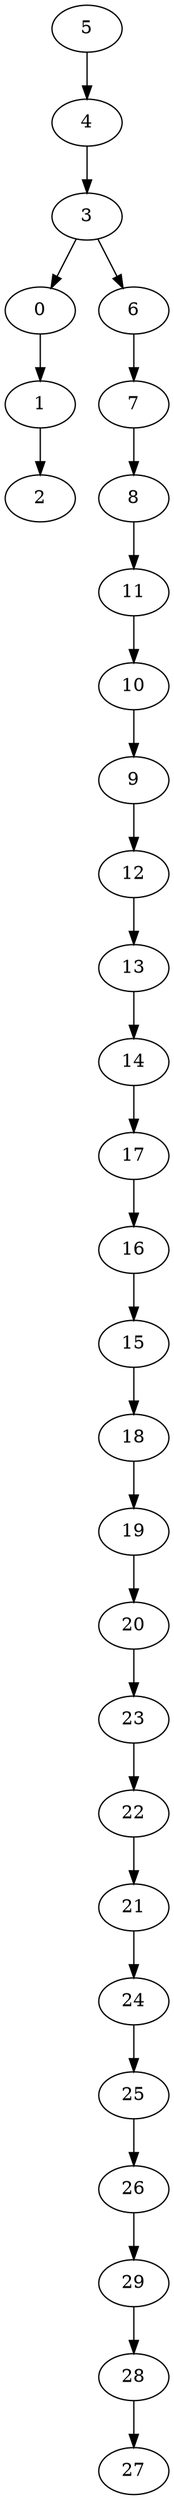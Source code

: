 digraph Grid_columns_10_rows_3_DFS_R_5 {
5;
4;
3;
0;
1;
2;
6;
7;
8;
11;
10;
9;
12;
13;
14;
17;
16;
15;
18;
19;
20;
23;
22;
21;
24;
25;
26;
29;
28;
27;
1 -> 2;
0 -> 1;
3 -> 0;
28 -> 27;
29 -> 28;
26 -> 29;
25 -> 26;
24 -> 25;
21 -> 24;
22 -> 21;
23 -> 22;
20 -> 23;
19 -> 20;
18 -> 19;
15 -> 18;
16 -> 15;
17 -> 16;
14 -> 17;
13 -> 14;
12 -> 13;
9 -> 12;
10 -> 9;
11 -> 10;
8 -> 11;
7 -> 8;
6 -> 7;
3 -> 6;
4 -> 3;
5 -> 4;
}